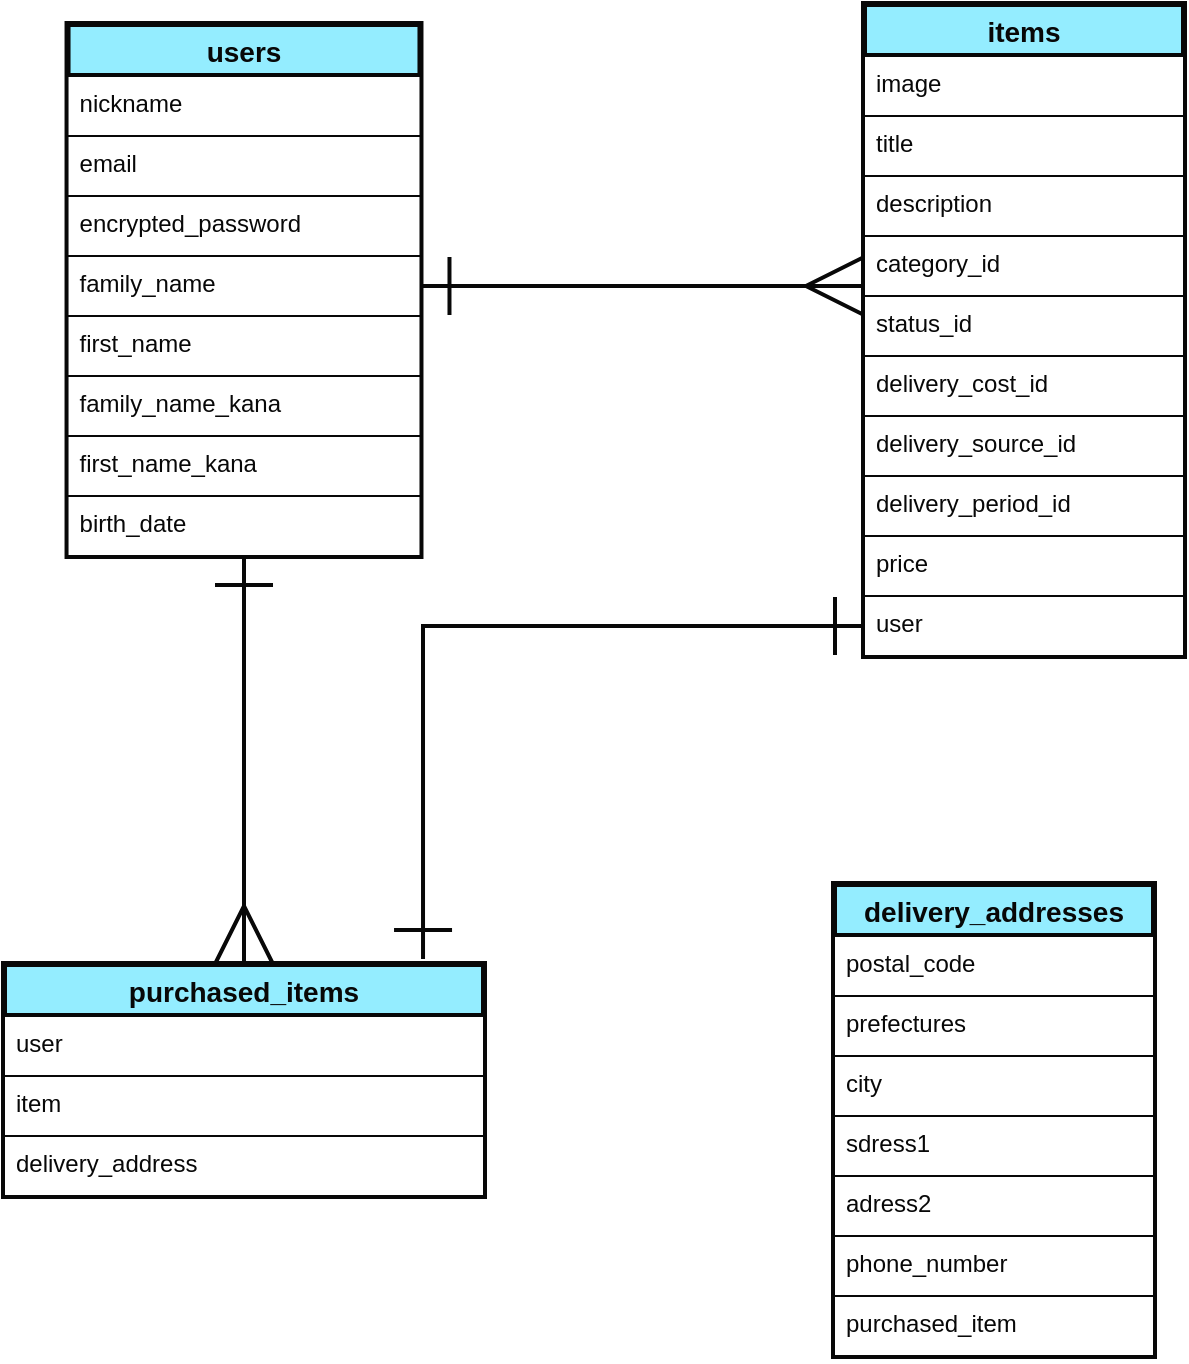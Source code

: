 <mxfile version="14.2.4" type="embed">
    <diagram id="9Si-SDJgb-uKOJS32R1q" name="ページ1">
        <mxGraphModel dx="1016" dy="859" grid="1" gridSize="10" guides="1" tooltips="1" connect="1" arrows="1" fold="1" page="1" pageScale="1" pageWidth="1169" pageHeight="827" background="#ffffff" math="0" shadow="0">
            <root>
                <mxCell id="0"/>
                <mxCell id="1" parent="0"/>
                <mxCell id="6" value="purchased_items" style="swimlane;fontStyle=1;childLayout=stackLayout;horizontal=1;startSize=26;horizontalStack=0;resizeParent=1;resizeParentMax=0;resizeLast=0;collapsible=1;marginBottom=0;align=center;fontSize=14;strokeWidth=3;strokeColor=#080808;fontColor=#080808;fillColor=#94EDFF;" vertex="1" parent="1">
                    <mxGeometry x="170" y="580" width="240" height="116" as="geometry"/>
                </mxCell>
                <mxCell id="45" value="user" style="text;spacingLeft=4;spacingRight=4;overflow=hidden;rotatable=0;points=[[0,0.5],[1,0.5]];portConstraint=eastwest;fontSize=12;fontColor=#080808;strokeColor=#080808;fillColor=#FFFFFF;" vertex="1" parent="6">
                    <mxGeometry y="26" width="240" height="30" as="geometry"/>
                </mxCell>
                <mxCell id="66" value="item" style="text;spacingLeft=4;spacingRight=4;overflow=hidden;rotatable=0;points=[[0,0.5],[1,0.5]];portConstraint=eastwest;fontSize=12;fontColor=#080808;strokeColor=#080808;fillColor=#FFFFFF;" vertex="1" parent="6">
                    <mxGeometry y="56" width="240" height="30" as="geometry"/>
                </mxCell>
                <mxCell id="90" value="delivery_address" style="text;spacingLeft=4;spacingRight=4;overflow=hidden;rotatable=0;points=[[0,0.5],[1,0.5]];portConstraint=eastwest;fontSize=12;fontColor=#080808;strokeColor=#080808;fillColor=#FFFFFF;fontStyle=0" vertex="1" parent="6">
                    <mxGeometry y="86" width="240" height="30" as="geometry"/>
                </mxCell>
                <mxCell id="10" value="items" style="swimlane;fontStyle=1;childLayout=stackLayout;horizontal=1;startSize=26;horizontalStack=0;resizeParent=1;resizeParentMax=0;resizeLast=0;collapsible=1;marginBottom=0;align=center;fontSize=14;strokeWidth=3;strokeColor=#080808;fontColor=#080808;fillColor=#94EDFF;" vertex="1" parent="1">
                    <mxGeometry x="600" y="100" width="160" height="326" as="geometry"/>
                </mxCell>
                <mxCell id="11" value="image&#10;" style="text;spacingLeft=4;spacingRight=4;overflow=hidden;rotatable=0;points=[[0,0.5],[1,0.5]];portConstraint=eastwest;fontSize=12;fontColor=#080808;strokeColor=#080808;fillColor=#FFFFFF;" vertex="1" parent="10">
                    <mxGeometry y="26" width="160" height="30" as="geometry"/>
                </mxCell>
                <mxCell id="46" value="title" style="text;spacingLeft=4;spacingRight=4;overflow=hidden;rotatable=0;points=[[0,0.5],[1,0.5]];portConstraint=eastwest;fontSize=12;fontColor=#080808;strokeColor=#080808;fillColor=#FFFFFF;" vertex="1" parent="10">
                    <mxGeometry y="56" width="160" height="30" as="geometry"/>
                </mxCell>
                <mxCell id="50" value="description" style="text;spacingLeft=4;spacingRight=4;overflow=hidden;rotatable=0;points=[[0,0.5],[1,0.5]];portConstraint=eastwest;fontSize=12;fontColor=#080808;strokeColor=#080808;fillColor=#FFFFFF;" vertex="1" parent="10">
                    <mxGeometry y="86" width="160" height="30" as="geometry"/>
                </mxCell>
                <mxCell id="49" value="category_id" style="text;spacingLeft=4;spacingRight=4;overflow=hidden;rotatable=0;points=[[0,0.5],[1,0.5]];portConstraint=eastwest;fontSize=12;fontColor=#080808;strokeColor=#080808;fillColor=#FFFFFF;" vertex="1" parent="10">
                    <mxGeometry y="116" width="160" height="30" as="geometry"/>
                </mxCell>
                <mxCell id="48" value="status_id" style="text;spacingLeft=4;spacingRight=4;overflow=hidden;rotatable=0;points=[[0,0.5],[1,0.5]];portConstraint=eastwest;fontSize=12;fontColor=#080808;strokeColor=#080808;fillColor=#FFFFFF;" vertex="1" parent="10">
                    <mxGeometry y="146" width="160" height="30" as="geometry"/>
                </mxCell>
                <mxCell id="54" value="delivery_cost_id" style="text;spacingLeft=4;spacingRight=4;overflow=hidden;rotatable=0;points=[[0,0.5],[1,0.5]];portConstraint=eastwest;fontSize=12;fontColor=#080808;strokeColor=#080808;fillColor=#FFFFFF;" vertex="1" parent="10">
                    <mxGeometry y="176" width="160" height="30" as="geometry"/>
                </mxCell>
                <mxCell id="53" value="delivery_source_id" style="text;spacingLeft=4;spacingRight=4;overflow=hidden;rotatable=0;points=[[0,0.5],[1,0.5]];portConstraint=eastwest;fontSize=12;fontColor=#080808;strokeColor=#080808;fillColor=#FFFFFF;" vertex="1" parent="10">
                    <mxGeometry y="206" width="160" height="30" as="geometry"/>
                </mxCell>
                <mxCell id="52" value="delivery_period_id" style="text;spacingLeft=4;spacingRight=4;overflow=hidden;rotatable=0;points=[[0,0.5],[1,0.5]];portConstraint=eastwest;fontSize=12;fontColor=#080808;strokeColor=#080808;fillColor=#FFFFFF;" vertex="1" parent="10">
                    <mxGeometry y="236" width="160" height="30" as="geometry"/>
                </mxCell>
                <mxCell id="12" value="price" style="text;spacingLeft=4;spacingRight=4;overflow=hidden;rotatable=0;points=[[0,0.5],[1,0.5]];portConstraint=eastwest;fontSize=12;fontColor=#080808;strokeColor=#080808;fillColor=#FFFFFF;" vertex="1" parent="10">
                    <mxGeometry y="266" width="160" height="30" as="geometry"/>
                </mxCell>
                <mxCell id="65" value="user" style="text;spacingLeft=4;spacingRight=4;overflow=hidden;rotatable=0;points=[[0,0.5],[1,0.5]];portConstraint=eastwest;fontSize=12;fontColor=#080808;strokeColor=#080808;fillColor=#FFFFFF;" vertex="1" parent="10">
                    <mxGeometry y="296" width="160" height="30" as="geometry"/>
                </mxCell>
                <mxCell id="94" style="edgeStyle=orthogonalEdgeStyle;rounded=0;orthogonalLoop=1;jettySize=auto;html=1;exitX=0.5;exitY=1;exitDx=0;exitDy=0;entryX=0.5;entryY=0;entryDx=0;entryDy=0;labelBackgroundColor=#080808;startArrow=ERone;startFill=0;startSize=26;endArrow=ERmany;endFill=0;endSize=26;strokeColor=#080808;strokeWidth=2;fontSize=14;fontColor=#080808;" edge="1" parent="1" source="14" target="6">
                    <mxGeometry relative="1" as="geometry"/>
                </mxCell>
                <mxCell id="14" value="users" style="swimlane;fontStyle=1;childLayout=stackLayout;horizontal=1;startSize=26;horizontalStack=0;resizeParent=1;resizeParentMax=0;resizeLast=0;collapsible=1;marginBottom=0;align=center;fontSize=14;strokeWidth=3;strokeColor=#080808;fontColor=#080808;labelBackgroundColor=none;fillColor=#94EDFF;" vertex="1" parent="1">
                    <mxGeometry x="201.77" y="110" width="176.47" height="266" as="geometry">
                        <mxRectangle x="90" y="140" width="70" height="26" as="alternateBounds"/>
                    </mxGeometry>
                </mxCell>
                <mxCell id="15" value="nickname" style="text;spacingLeft=4;spacingRight=4;overflow=hidden;rotatable=0;points=[[0,0.5],[1,0.5]];portConstraint=eastwest;fontSize=12;fontColor=#080808;strokeColor=#080808;fillColor=#FFFFFF;" vertex="1" parent="14">
                    <mxGeometry y="26" width="176.47" height="30" as="geometry"/>
                </mxCell>
                <mxCell id="43" value="email" style="text;spacingLeft=4;spacingRight=4;overflow=hidden;rotatable=0;points=[[0,0.5],[1,0.5]];portConstraint=eastwest;fontSize=12;strokeColor=#080808;fontColor=#080808;fillColor=#FFFFFF;" vertex="1" parent="14">
                    <mxGeometry y="56" width="176.47" height="30" as="geometry"/>
                </mxCell>
                <mxCell id="44" value="encrypted_password" style="text;spacingLeft=4;spacingRight=4;overflow=hidden;rotatable=0;points=[[0,0.5],[1,0.5]];portConstraint=eastwest;fontSize=12;strokeColor=#080808;fontColor=#080808;fillColor=#FFFFFF;" vertex="1" parent="14">
                    <mxGeometry y="86" width="176.47" height="30" as="geometry"/>
                </mxCell>
                <mxCell id="16" value="family_name" style="text;spacingLeft=4;spacingRight=4;overflow=hidden;rotatable=0;points=[[0,0.5],[1,0.5]];portConstraint=eastwest;fontSize=12;strokeColor=#080808;fontColor=#080808;fillColor=#FFFFFF;" vertex="1" parent="14">
                    <mxGeometry y="116" width="176.47" height="30" as="geometry"/>
                </mxCell>
                <mxCell id="17" value="first_name" style="text;spacingLeft=4;spacingRight=4;overflow=hidden;rotatable=0;points=[[0,0.5],[1,0.5]];portConstraint=eastwest;fontSize=12;strokeColor=#080808;fontColor=#080808;fillColor=#FFFFFF;" vertex="1" parent="14">
                    <mxGeometry y="146" width="176.47" height="30" as="geometry"/>
                </mxCell>
                <mxCell id="56" value="family_name_kana" style="text;spacingLeft=4;spacingRight=4;overflow=hidden;rotatable=0;points=[[0,0.5],[1,0.5]];portConstraint=eastwest;fontSize=12;strokeColor=#080808;fontColor=#080808;fillColor=#FFFFFF;" vertex="1" parent="14">
                    <mxGeometry y="176" width="176.47" height="30" as="geometry"/>
                </mxCell>
                <mxCell id="57" value="first_name_kana" style="text;spacingLeft=4;spacingRight=4;overflow=hidden;rotatable=0;points=[[0,0.5],[1,0.5]];portConstraint=eastwest;fontSize=12;strokeColor=#080808;fontColor=#080808;fillColor=#FFFFFF;" vertex="1" parent="14">
                    <mxGeometry y="206" width="176.47" height="30" as="geometry"/>
                </mxCell>
                <mxCell id="47" value="birth_date" style="text;spacingLeft=4;spacingRight=4;overflow=hidden;rotatable=0;points=[[0,0.5],[1,0.5]];portConstraint=eastwest;fontSize=12;strokeColor=#080808;fontColor=#080808;fillColor=#FFFFFF;" vertex="1" parent="14">
                    <mxGeometry y="236" width="176.47" height="30" as="geometry"/>
                </mxCell>
                <mxCell id="73" value="delivery_addresses" style="swimlane;fontStyle=1;childLayout=stackLayout;horizontal=1;startSize=26;horizontalStack=0;resizeParent=1;resizeParentMax=0;resizeLast=0;collapsible=1;marginBottom=0;align=center;fontSize=14;labelBackgroundColor=none;strokeColor=#080808;strokeWidth=3;fillColor=#94EDFF;fontColor=#080808;" vertex="1" parent="1">
                    <mxGeometry x="585" y="540" width="160" height="236" as="geometry"/>
                </mxCell>
                <mxCell id="74" value="postal_code" style="text;spacingLeft=4;spacingRight=4;overflow=hidden;rotatable=0;points=[[0,0.5],[1,0.5]];portConstraint=eastwest;fontSize=12;fontColor=#080808;strokeColor=#080808;fillColor=#FFFFFF;" vertex="1" parent="73">
                    <mxGeometry y="26" width="160" height="30" as="geometry"/>
                </mxCell>
                <mxCell id="78" value="prefectures" style="text;spacingLeft=4;spacingRight=4;overflow=hidden;rotatable=0;points=[[0,0.5],[1,0.5]];portConstraint=eastwest;fontSize=12;fontColor=#080808;strokeColor=#080808;fillColor=#FFFFFF;" vertex="1" parent="73">
                    <mxGeometry y="56" width="160" height="30" as="geometry"/>
                </mxCell>
                <mxCell id="77" value="city" style="text;spacingLeft=4;spacingRight=4;overflow=hidden;rotatable=0;points=[[0,0.5],[1,0.5]];portConstraint=eastwest;fontSize=12;fontColor=#080808;strokeColor=#080808;fillColor=#FFFFFF;" vertex="1" parent="73">
                    <mxGeometry y="86" width="160" height="30" as="geometry"/>
                </mxCell>
                <mxCell id="79" value="sdress1" style="text;spacingLeft=4;spacingRight=4;overflow=hidden;rotatable=0;points=[[0,0.5],[1,0.5]];portConstraint=eastwest;fontSize=12;fontColor=#080808;strokeColor=#080808;fillColor=#FFFFFF;" vertex="1" parent="73">
                    <mxGeometry y="116" width="160" height="30" as="geometry"/>
                </mxCell>
                <mxCell id="80" value="adress2" style="text;spacingLeft=4;spacingRight=4;overflow=hidden;rotatable=0;points=[[0,0.5],[1,0.5]];portConstraint=eastwest;fontSize=12;fontColor=#080808;strokeColor=#080808;fillColor=#FFFFFF;" vertex="1" parent="73">
                    <mxGeometry y="146" width="160" height="30" as="geometry"/>
                </mxCell>
                <mxCell id="81" value="phone_number" style="text;spacingLeft=4;spacingRight=4;overflow=hidden;rotatable=0;points=[[0,0.5],[1,0.5]];portConstraint=eastwest;fontSize=12;fontColor=#080808;strokeColor=#080808;fillColor=#FFFFFF;" vertex="1" parent="73">
                    <mxGeometry y="176" width="160" height="30" as="geometry"/>
                </mxCell>
                <mxCell id="92" value="purchased_item" style="text;spacingLeft=4;spacingRight=4;overflow=hidden;rotatable=0;points=[[0,0.5],[1,0.5]];portConstraint=eastwest;fontSize=12;fontColor=#080808;strokeColor=#080808;fillColor=#FFFFFF;" vertex="1" parent="73">
                    <mxGeometry y="206" width="160" height="30" as="geometry"/>
                </mxCell>
                <mxCell id="91" style="edgeStyle=orthogonalEdgeStyle;rounded=0;orthogonalLoop=1;jettySize=auto;html=1;exitX=1;exitY=0.5;exitDx=0;exitDy=0;labelBackgroundColor=#080808;startArrow=ERone;startFill=0;startSize=26;endArrow=ERmany;endFill=0;endSize=26;strokeColor=#080808;strokeWidth=2;fontSize=14;fontColor=#080808;" edge="1" parent="1" source="16">
                    <mxGeometry relative="1" as="geometry">
                        <mxPoint x="600" y="241" as="targetPoint"/>
                    </mxGeometry>
                </mxCell>
                <mxCell id="97" style="edgeStyle=orthogonalEdgeStyle;rounded=0;orthogonalLoop=1;jettySize=auto;html=1;exitX=0;exitY=0.5;exitDx=0;exitDy=0;labelBackgroundColor=#080808;startArrow=ERone;startFill=0;startSize=26;endArrow=ERone;endFill=0;endSize=26;strokeColor=#080808;strokeWidth=2;fontSize=14;fontColor=#080808;entryX=0.873;entryY=-0.022;entryDx=0;entryDy=0;entryPerimeter=0;" edge="1" parent="1" source="65" target="6">
                    <mxGeometry relative="1" as="geometry">
                        <mxPoint x="380" y="570" as="targetPoint"/>
                        <Array as="points">
                            <mxPoint x="380" y="411"/>
                        </Array>
                    </mxGeometry>
                </mxCell>
            </root>
        </mxGraphModel>
    </diagram>
</mxfile>